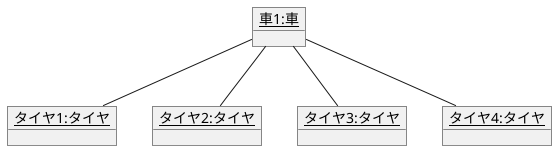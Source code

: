 @startuml
object "<u>車1:車</u>" as car{

}
object "<u>タイヤ1:タイヤ</u>" as t1{

}
object "<u>タイヤ2:タイヤ</u>" as t2{
    
}
object "<u>タイヤ3:タイヤ</u>" as t3{
    
}
object "<u>タイヤ4:タイヤ</u>" as t4{
    
}
car -- t1
car -- t2
car -- t3
car -- t4
@enduml